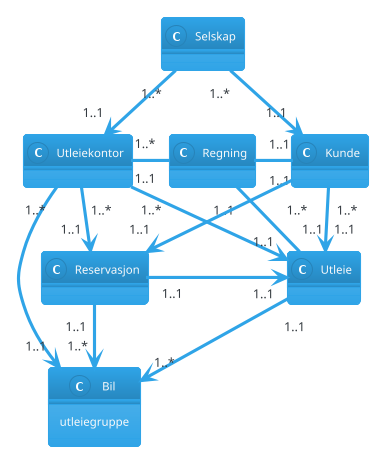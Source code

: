 @startuml Domenemodell - Oblig2
'Bruker samme diagram type som Klassediagram
'https://plantuml.com/class-diagram

!theme cerulean

'left to right direction

class "Utleiekontor"    as uk
class "Bil"             as b {
	utleiegruppe
}
class "Kunde"           as k
class "Reservasjon"     as r
class "Regning"         as rg
class "Utleie"          as u
class "Selskap"         as s

s  "1..*" -down->  "1..1" uk
s  "1..*" -down->  "1..1" k
uk "1..*" -down->  "1..1" r
uk "1..*" -right-  "1..1" rg
rg "1..1" -right-  "1..1" k
uk "1..*" -down->  "1..1" u
u  "1..1" -up-     "1..1" rg
uk "1..*" -down->  "1..1" b
k  "1..*" -down->  "1..1" u
k  "1..*" -down->  "1..1" r
u  "1..1" -down->  "1..*" b
r  "1..1" -down->  "1..*" b
r  "1..1" -right-> "1..1" u : "                            "

@enduml
